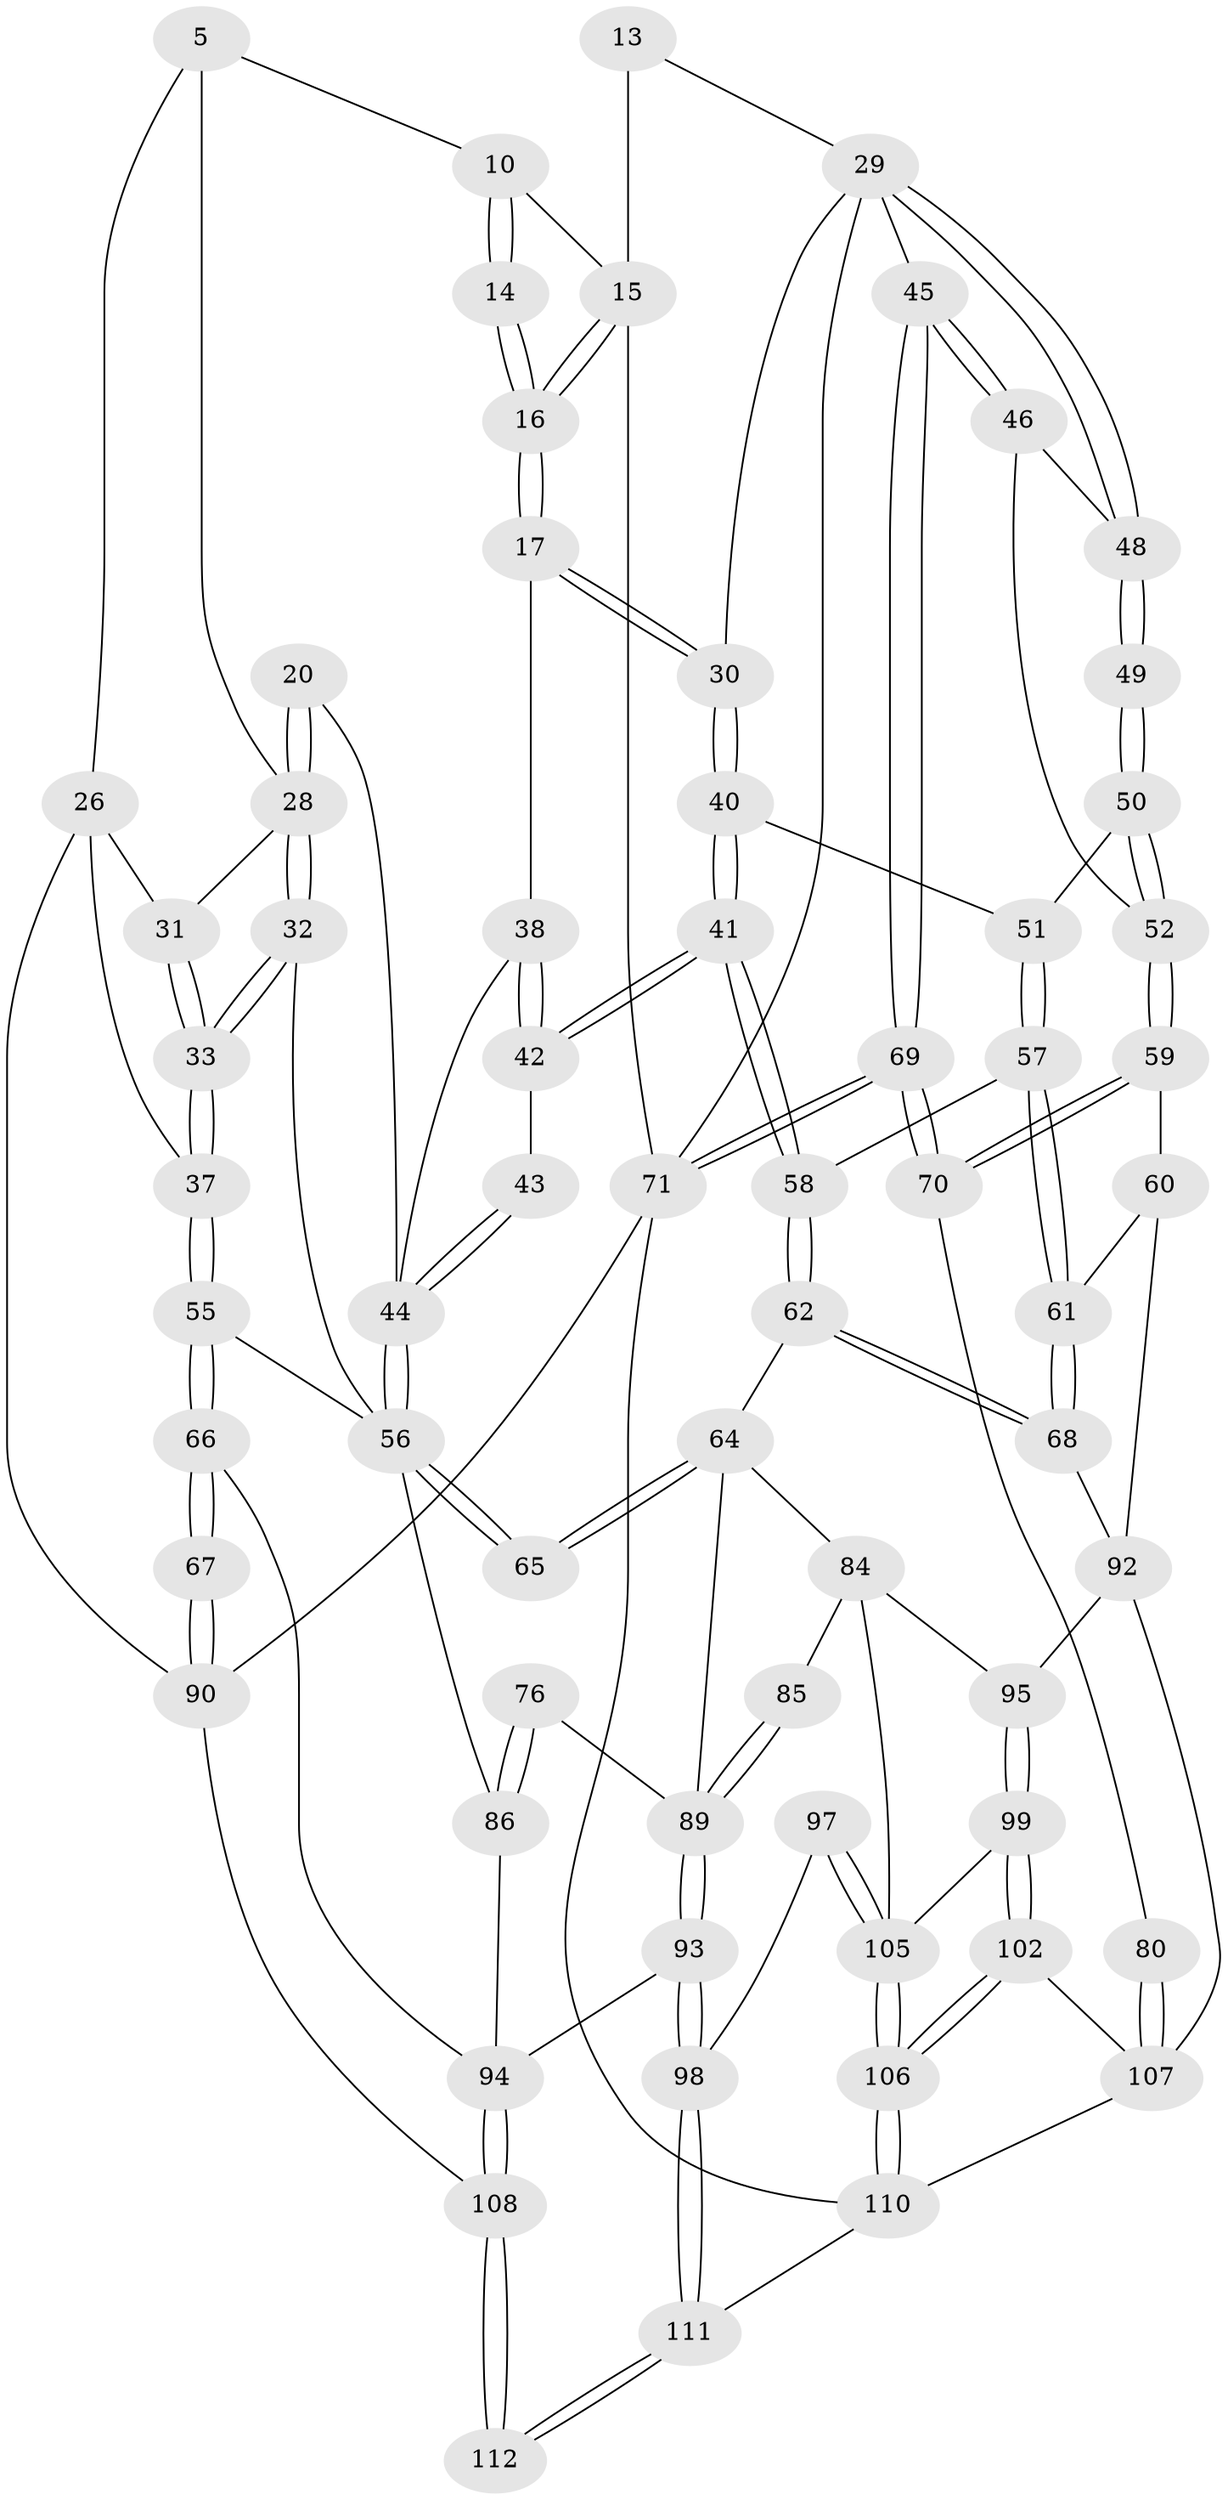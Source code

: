 // original degree distribution, {3: 0.026785714285714284, 6: 0.21428571428571427, 5: 0.5446428571428571, 4: 0.21428571428571427}
// Generated by graph-tools (version 1.1) at 2025/05/03/04/25 22:05:10]
// undirected, 67 vertices, 157 edges
graph export_dot {
graph [start="1"]
  node [color=gray90,style=filled];
  5 [pos="+0.24554801857482067+0"];
  10 [pos="+0.6595058886851516+0.016700938226923256",super="+7"];
  13 [pos="+0.7726284361918844+0.14113097759219875"];
  14 [pos="+0.5260112570218609+0.08642378847717481"];
  15 [pos="+0.6935922729150057+0.10360512379363605",super="+9+8"];
  16 [pos="+0.5443396521810125+0.1432354030446068"];
  17 [pos="+0.5368585879625625+0.1919470669139756"];
  20 [pos="+0.36808213921373567+0.2031335321724959"];
  26 [pos="+0+0.371075399810651",super="+25+24"];
  28 [pos="+0.2732300047152991+0.2855409013037893",super="+22+21"];
  29 [pos="+0.7425973605186195+0.26068464215564635",super="+12"];
  30 [pos="+0.6688221775804796+0.2781770098705523"];
  31 [pos="+0.16100676283959467+0.2569678154170486",super="+23"];
  32 [pos="+0.23372104887140815+0.38372764321427866"];
  33 [pos="+0.19328087967226662+0.38689671686465593"];
  37 [pos="+0.12616893138240826+0.42730355934374104"];
  38 [pos="+0.5030857897023647+0.2756725080025492",super="+18"];
  40 [pos="+0.6225673265041242+0.3964569514926062"];
  41 [pos="+0.5293675757195178+0.43648333070281364"];
  42 [pos="+0.5197963629623776+0.4339211920012758"];
  43 [pos="+0.48452086827488744+0.4424211407347506"];
  44 [pos="+0.39578627355915164+0.4842265688651916",super="+35+39"];
  45 [pos="+1+0.3100191439637855"];
  46 [pos="+1+0.3421979205972612"];
  48 [pos="+0.7725129887991105+0.34976176171504636",super="+47"];
  49 [pos="+0.7735446811949701+0.4166612686111731"];
  50 [pos="+0.7679515713391698+0.4356372968265796"];
  51 [pos="+0.7198916462078073+0.4617649711355996"];
  52 [pos="+0.9069633008244188+0.5158403507416808"];
  55 [pos="+0.13359391301512288+0.586166478813962"];
  56 [pos="+0.390927855006489+0.5229562120161674",super="+54"];
  57 [pos="+0.7100441721630667+0.5287937566152691"];
  58 [pos="+0.5645771909426449+0.5081075936464688"];
  59 [pos="+0.8905205942559871+0.5503156352258302"];
  60 [pos="+0.8398955178753073+0.5951302000966476"];
  61 [pos="+0.7142460436884693+0.5471869520633745"];
  62 [pos="+0.569301692015526+0.5705738182434208"];
  64 [pos="+0.4447536492624757+0.6191955485580922",super="+63"];
  65 [pos="+0.41238874281191085+0.5799467832742857"];
  66 [pos="+0.012533128343179368+0.726659029798428"];
  67 [pos="+0+0.7450067203860586"];
  68 [pos="+0.6574692496146037+0.6317030972647338"];
  69 [pos="+1+0.7927428673339716"];
  70 [pos="+1+0.797373677360113"];
  71 [pos="+1+1",super="+2"];
  76 [pos="+0.3604710086506856+0.7008248747373026"];
  80 [pos="+0.9710516462210351+0.8215455338991792"];
  84 [pos="+0.48704329017916903+0.7714249587810473",super="+83"];
  85 [pos="+0.48353706710543154+0.7714936179773527"];
  86 [pos="+0.2870068268276235+0.776612717717794",super="+72+73"];
  89 [pos="+0.43568990304720756+0.7863314865151881",super="+75+74"];
  90 [pos="+0+1",super="+27"];
  92 [pos="+0.7439468355836371+0.7471780890142203",super="+79"];
  93 [pos="+0.34169482757073627+0.8577579004224452"];
  94 [pos="+0.3178299176654302+0.847843893365745",super="+88"];
  95 [pos="+0.6417053238575233+0.7618432012214664",super="+82"];
  97 [pos="+0.49648673098066143+0.9245934849432932"];
  98 [pos="+0.3418292962152335+0.8579519268007513"];
  99 [pos="+0.6485871348013393+0.8198201723022972"];
  102 [pos="+0.6849475511522213+0.8732247566150648"];
  105 [pos="+0.5628899624770489+1",super="+100+96"];
  106 [pos="+0.570010371458523+1"];
  107 [pos="+0.846167529376423+1",super="+101+91+81"];
  108 [pos="+0.16301695048319947+1",super="+104"];
  110 [pos="+0.5691660818334838+1",super="+109"];
  111 [pos="+0.38903113064754646+1"];
  112 [pos="+0.052697751158294226+1"];
  5 -- 10;
  5 -- 28;
  5 -- 26;
  10 -- 14 [weight=2];
  10 -- 14;
  10 -- 15;
  13 -- 15 [weight=2];
  13 -- 29;
  14 -- 16;
  14 -- 16;
  15 -- 16;
  15 -- 16;
  15 -- 71;
  16 -- 17;
  16 -- 17;
  17 -- 30;
  17 -- 30;
  17 -- 38;
  20 -- 28 [weight=2];
  20 -- 28;
  20 -- 44;
  26 -- 37;
  26 -- 90 [weight=2];
  26 -- 31 [weight=2];
  28 -- 32;
  28 -- 32;
  28 -- 31;
  29 -- 30;
  29 -- 48;
  29 -- 48;
  29 -- 45;
  29 -- 71;
  30 -- 40;
  30 -- 40;
  31 -- 33;
  31 -- 33;
  32 -- 33;
  32 -- 33;
  32 -- 56;
  33 -- 37;
  33 -- 37;
  37 -- 55;
  37 -- 55;
  38 -- 42;
  38 -- 42;
  38 -- 44 [weight=2];
  40 -- 41;
  40 -- 41;
  40 -- 51;
  41 -- 42;
  41 -- 42;
  41 -- 58;
  41 -- 58;
  42 -- 43;
  43 -- 44 [weight=2];
  43 -- 44;
  44 -- 56 [weight=2];
  44 -- 56;
  45 -- 46;
  45 -- 46;
  45 -- 69;
  45 -- 69;
  46 -- 52;
  46 -- 48;
  48 -- 49 [weight=2];
  48 -- 49;
  49 -- 50;
  49 -- 50;
  50 -- 51;
  50 -- 52;
  50 -- 52;
  51 -- 57;
  51 -- 57;
  52 -- 59;
  52 -- 59;
  55 -- 66;
  55 -- 66;
  55 -- 56;
  56 -- 65;
  56 -- 65;
  56 -- 86;
  57 -- 58;
  57 -- 61;
  57 -- 61;
  58 -- 62;
  58 -- 62;
  59 -- 60;
  59 -- 70;
  59 -- 70;
  60 -- 61;
  60 -- 92;
  61 -- 68;
  61 -- 68;
  62 -- 68;
  62 -- 68;
  62 -- 64;
  64 -- 65;
  64 -- 65;
  64 -- 89;
  64 -- 84;
  66 -- 67;
  66 -- 67;
  66 -- 94;
  67 -- 90 [weight=2];
  67 -- 90;
  68 -- 92;
  69 -- 70;
  69 -- 70;
  69 -- 71;
  69 -- 71;
  70 -- 80;
  71 -- 90 [weight=2];
  71 -- 110;
  76 -- 86 [weight=2];
  76 -- 86;
  76 -- 89;
  80 -- 107 [weight=2];
  80 -- 107;
  84 -- 85;
  84 -- 105;
  84 -- 95;
  85 -- 89 [weight=2];
  85 -- 89;
  86 -- 94;
  89 -- 93;
  89 -- 93;
  90 -- 108;
  92 -- 95 [weight=2];
  92 -- 107 [weight=2];
  93 -- 94;
  93 -- 98;
  93 -- 98;
  94 -- 108 [weight=2];
  94 -- 108;
  95 -- 99;
  95 -- 99;
  97 -- 98;
  97 -- 105 [weight=2];
  97 -- 105;
  98 -- 111;
  98 -- 111;
  99 -- 102;
  99 -- 102;
  99 -- 105;
  102 -- 106;
  102 -- 106;
  102 -- 107;
  105 -- 106;
  105 -- 106;
  106 -- 110;
  106 -- 110;
  107 -- 110;
  108 -- 112 [weight=2];
  108 -- 112;
  110 -- 111;
  111 -- 112;
  111 -- 112;
}
